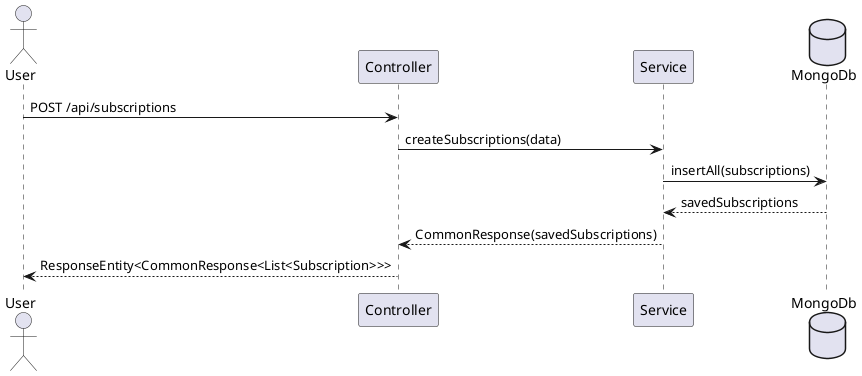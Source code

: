 @startuml createSubscriptions

actor User
participant Controller
participant Service
database MongoDb

User -> Controller: POST /api/subscriptions
Controller -> Service: createSubscriptions(data)
Service -> MongoDb: insertAll(subscriptions)
MongoDb --> Service: savedSubscriptions
Service --> Controller: CommonResponse(savedSubscriptions)
Controller --> User: ResponseEntity<CommonResponse<List<Subscription>>>
@enduml

@startuml getSubscriptions
actor User
participant Controller
participant Service
database MongoDb

User -> Controller: GET /api/subscriptions
Controller -> Service: getSubscriptions(filterFields)
Service -> MongoDb: count(query)
Service -> MongoDb: find(query)
MongoDb --> Service: count, subscriptions
Service --> Controller: CommonResponse(Page<Subscription>)
Controller --> User: ResponseEntity<CommonResponse<Object>>
@enduml

@startuml updateItems
actor User
participant Controller
participant Service
database MongoDb

User -> Controller: PATCH /api/subscriptions
Controller -> Service: updateItems(data)
Service -> MongoDb: findById(subscriptionId)
Service -> MongoDb: save(existingSubscription)
MongoDb --> Service: existingSubscription
Service --> Controller: CommonResponse(updatedSubscriptions)
Controller --> User: ResponseEntity<CommonResponse<Object>>
@enduml

@startuml deleteItems
actor User
participant Controller
participant Service
database MongoDb

User -> Controller: DELETE /api/subscriptions
Controller -> Service: deleteItems(data)
Service -> MongoDb: findAndRemove(query)
MongoDb --> Service: deletedSubscription
Service --> Controller: CommonResponse(deletedSubscriptions)
Controller --> User: ResponseEntity<CommonResponse<List<Subscription>>>
@enduml
